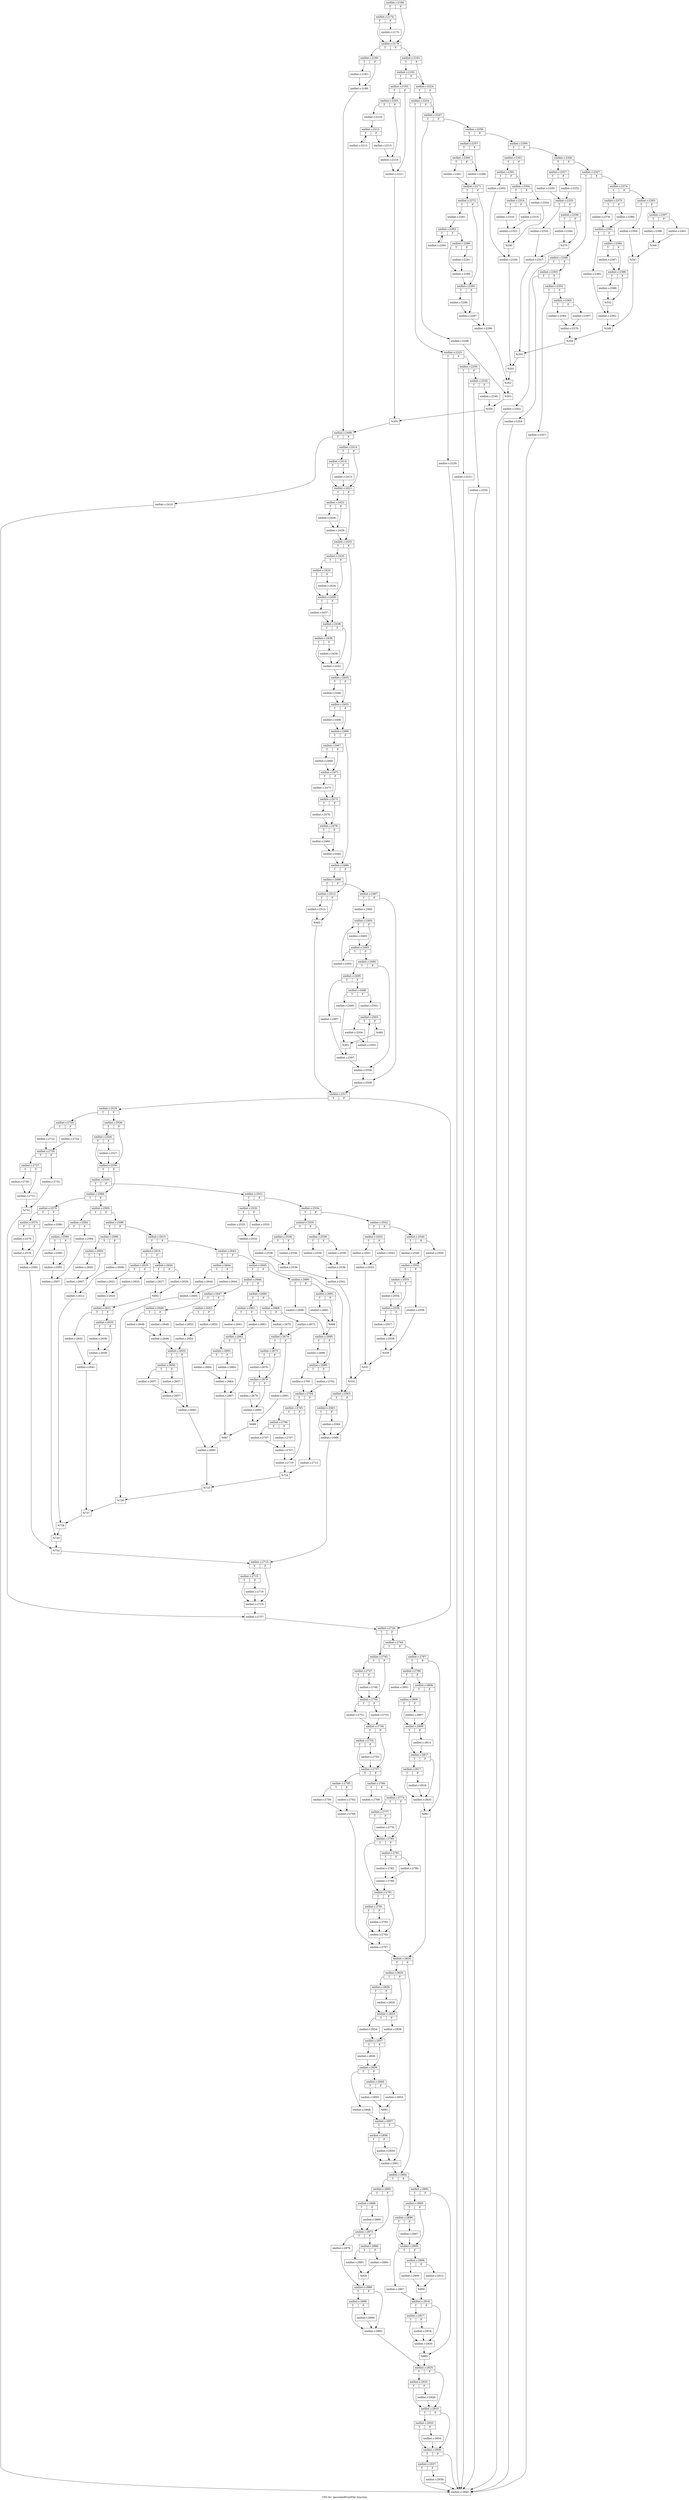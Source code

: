 digraph "CFG for 'parseAndPrintFile' function" {
	label="CFG for 'parseAndPrintFile' function";

	Node0x5073530 [shape=record,label="{xmllint.c:2168:|{<s0>T|<s1>F}}"];
	Node0x5073530:s0 -> Node0x5091bf0;
	Node0x5073530:s1 -> Node0x5091ba0;
	Node0x5091bf0 [shape=record,label="{xmllint.c:2174:|{<s0>T|<s1>F}}"];
	Node0x5091bf0:s0 -> Node0x5091ba0;
	Node0x5091bf0:s1 -> Node0x5091b50;
	Node0x5091b50 [shape=record,label="{xmllint.c:2175:}"];
	Node0x5091b50 -> Node0x5091ba0;
	Node0x5091ba0 [shape=record,label="{xmllint.c:2179:|{<s0>T|<s1>F}}"];
	Node0x5091ba0:s0 -> Node0x50921e0;
	Node0x5091ba0:s1 -> Node0x5092280;
	Node0x50921e0 [shape=record,label="{xmllint.c:2180:|{<s0>T|<s1>F}}"];
	Node0x50921e0:s0 -> Node0x50926b0;
	Node0x50921e0:s1 -> Node0x5092700;
	Node0x50926b0 [shape=record,label="{xmllint.c:2181:}"];
	Node0x50926b0 -> Node0x5092700;
	Node0x5092700 [shape=record,label="{xmllint.c:2188:}"];
	Node0x5092700 -> Node0x5092230;
	Node0x5092280 [shape=record,label="{xmllint.c:2192:|{<s0>T|<s1>F}}"];
	Node0x5092280:s0 -> Node0x5095880;
	Node0x5092280:s1 -> Node0x5093590;
	Node0x5095880 [shape=record,label="{xmllint.c:2192:|{<s0>T|<s1>F}}"];
	Node0x5095880:s0 -> Node0x5094200;
	Node0x5095880:s1 -> Node0x5093590;
	Node0x5094200 [shape=record,label="{xmllint.c:2193:|{<s0>T|<s1>F}}"];
	Node0x5094200:s0 -> Node0x5098840;
	Node0x5094200:s1 -> Node0x5098ce0;
	Node0x5098840 [shape=record,label="{xmllint.c:2203:|{<s0>T|<s1>F}}"];
	Node0x5098840:s0 -> Node0x5099bd0;
	Node0x5098840:s1 -> Node0x509a000;
	Node0x5099bd0 [shape=record,label="{xmllint.c:2210:}"];
	Node0x5099bd0 -> Node0x509a570;
	Node0x509a570 [shape=record,label="{xmllint.c:2212:|{<s0>T|<s1>F}}"];
	Node0x509a570:s0 -> Node0x509b320;
	Node0x509a570:s1 -> Node0x509af80;
	Node0x509b320 [shape=record,label="{xmllint.c:2213:}"];
	Node0x509b320 -> Node0x509a570;
	Node0x509af80 [shape=record,label="{xmllint.c:2215:}"];
	Node0x509af80 -> Node0x509a000;
	Node0x509a000 [shape=record,label="{xmllint.c:2219:}"];
	Node0x509a000 -> Node0x5098ce0;
	Node0x5098ce0 [shape=record,label="{xmllint.c:2221:}"];
	Node0x5098ce0 -> Node0x5093470;
	Node0x5093590 [shape=record,label="{xmllint.c:2224:|{<s0>T|<s1>F}}"];
	Node0x5093590:s0 -> Node0x509c8b0;
	Node0x5093590:s1 -> Node0x509c860;
	Node0x509c8b0 [shape=record,label="{xmllint.c:2224:|{<s0>T|<s1>F}}"];
	Node0x509c8b0:s0 -> Node0x509b800;
	Node0x509c8b0:s1 -> Node0x509c860;
	Node0x509b800 [shape=record,label="{xmllint.c:2225:|{<s0>T|<s1>F}}"];
	Node0x509b800:s0 -> Node0x509d3f0;
	Node0x509b800:s1 -> Node0x509d440;
	Node0x509d3f0 [shape=record,label="{xmllint.c:2229:}"];
	Node0x509d3f0 -> Node0x51165d0;
	Node0x509d440 [shape=record,label="{xmllint.c:2230:|{<s0>T|<s1>F}}"];
	Node0x509d440:s0 -> Node0x509d8e0;
	Node0x509d440:s1 -> Node0x509d930;
	Node0x509d8e0 [shape=record,label="{xmllint.c:2231:}"];
	Node0x509d8e0 -> Node0x51165d0;
	Node0x509d930 [shape=record,label="{xmllint.c:2232:|{<s0>T|<s1>F}}"];
	Node0x509d930:s0 -> Node0x509e3e0;
	Node0x509d930:s1 -> Node0x509e430;
	Node0x509e3e0 [shape=record,label="{xmllint.c:2234:}"];
	Node0x509e3e0 -> Node0x51165d0;
	Node0x509e430 [shape=record,label="{xmllint.c:2240:}"];
	Node0x509e430 -> Node0x509c3e0;
	Node0x509c860 [shape=record,label="{xmllint.c:2247:|{<s0>T|<s1>F}}"];
	Node0x509c860:s0 -> Node0x509f1b0;
	Node0x509c860:s1 -> Node0x509fb70;
	Node0x509f1b0 [shape=record,label="{xmllint.c:2248:}"];
	Node0x509f1b0 -> Node0x509f4e0;
	Node0x509fb70 [shape=record,label="{xmllint.c:2256:|{<s0>T|<s1>F}}"];
	Node0x509fb70:s0 -> Node0x50a0260;
	Node0x509fb70:s1 -> Node0x50a0480;
	Node0x50a0260 [shape=record,label="{xmllint.c:2257:|{<s0>T|<s1>F}}"];
	Node0x50a0260:s0 -> Node0x50a0ac0;
	Node0x50a0260:s1 -> Node0x50a0a70;
	Node0x50a0ac0 [shape=record,label="{xmllint.c:2260:|{<s0>T|<s1>F}}"];
	Node0x50a0ac0:s0 -> Node0x50a09d0;
	Node0x50a0ac0:s1 -> Node0x50a0a70;
	Node0x50a09d0 [shape=record,label="{xmllint.c:2261:}"];
	Node0x50a09d0 -> Node0x50a0a20;
	Node0x50a0a70 [shape=record,label="{xmllint.c:2268:}"];
	Node0x50a0a70 -> Node0x50a0a20;
	Node0x50a0a20 [shape=record,label="{xmllint.c:2271:|{<s0>T|<s1>F}}"];
	Node0x50a0a20:s0 -> Node0x50a18e0;
	Node0x50a0a20:s1 -> Node0x50a1930;
	Node0x50a18e0 [shape=record,label="{xmllint.c:2272:|{<s0>T|<s1>F}}"];
	Node0x50a18e0:s0 -> Node0x50a2f80;
	Node0x50a18e0:s1 -> Node0x50a2fd0;
	Node0x50a2f80 [shape=record,label="{xmllint.c:2281:}"];
	Node0x50a2f80 -> Node0x4eeb010;
	Node0x4eeb010 [shape=record,label="{xmllint.c:2283:|{<s0>T|<s1>F}}"];
	Node0x4eeb010:s0 -> Node0x4eebcc0;
	Node0x4eeb010:s1 -> Node0x4eeb340;
	Node0x4eebcc0 [shape=record,label="{xmllint.c:2284:}"];
	Node0x4eebcc0 -> Node0x4eeb010;
	Node0x4eeb340 [shape=record,label="{xmllint.c:2286:|{<s0>T|<s1>F}}"];
	Node0x4eeb340:s0 -> Node0x4eec270;
	Node0x4eeb340:s1 -> Node0x4eec190;
	Node0x4eec190 [shape=record,label="{xmllint.c:2291:}"];
	Node0x4eec190 -> Node0x4eec270;
	Node0x4eec270 [shape=record,label="{xmllint.c:2294:}"];
	Node0x4eec270 -> Node0x50a2fd0;
	Node0x50a2fd0 [shape=record,label="{xmllint.c:2295:|{<s0>T|<s1>F}}"];
	Node0x50a2fd0:s0 -> Node0x50a7380;
	Node0x50a2fd0:s1 -> Node0x50a73d0;
	Node0x50a7380 [shape=record,label="{xmllint.c:2296:}"];
	Node0x50a7380 -> Node0x50a73d0;
	Node0x50a73d0 [shape=record,label="{xmllint.c:2297:}"];
	Node0x50a73d0 -> Node0x50a1930;
	Node0x50a1930 [shape=record,label="{xmllint.c:2298:}"];
	Node0x50a1930 -> Node0x50a04d0;
	Node0x50a0480 [shape=record,label="{xmllint.c:2300:|{<s0>T|<s1>F}}"];
	Node0x50a0480:s0 -> Node0x50a7a70;
	Node0x50a0480:s1 -> Node0x50a7b10;
	Node0x50a7a70 [shape=record,label="{xmllint.c:2301:|{<s0>T|<s1>F}}"];
	Node0x50a7a70:s0 -> Node0x50a7e80;
	Node0x50a7a70:s1 -> Node0x50a7e30;
	Node0x50a7e80 [shape=record,label="{xmllint.c:2301:|{<s0>T|<s1>F}}"];
	Node0x50a7e80:s0 -> Node0x50a7d90;
	Node0x50a7e80:s1 -> Node0x50a7e30;
	Node0x50a7d90 [shape=record,label="{xmllint.c:2302:}"];
	Node0x50a7d90 -> Node0x50a7de0;
	Node0x50a7e30 [shape=record,label="{xmllint.c:2304:|{<s0>T|<s1>F}}"];
	Node0x50a7e30:s0 -> Node0x50a8ef0;
	Node0x50a7e30:s1 -> Node0x50a9340;
	Node0x50a8ef0 [shape=record,label="{xmllint.c:2314:|{<s0>T|<s1>F}}"];
	Node0x50a8ef0:s0 -> Node0x50a96c0;
	Node0x50a8ef0:s1 -> Node0x50a9760;
	Node0x50a96c0 [shape=record,label="{xmllint.c:2316:}"];
	Node0x50a96c0 -> Node0x50a9710;
	Node0x50a9760 [shape=record,label="{xmllint.c:2319:}"];
	Node0x50a9760 -> Node0x50a9710;
	Node0x50a9710 [shape=record,label="{xmllint.c:2323:}"];
	Node0x50a9710 -> Node0x50a92f0;
	Node0x50a9340 [shape=record,label="{xmllint.c:2324:}"];
	Node0x50a9340 -> Node0x50a92f0;
	Node0x50a92f0 [shape=record,label="{%240}"];
	Node0x50a92f0 -> Node0x50a7de0;
	Node0x50a7de0 [shape=record,label="{xmllint.c:2326:}"];
	Node0x50a7de0 -> Node0x50a7ac0;
	Node0x50a7b10 [shape=record,label="{xmllint.c:2326:|{<s0>T|<s1>F}}"];
	Node0x50a7b10:s0 -> Node0x50aa1d0;
	Node0x50a7b10:s1 -> Node0x50ab1b0;
	Node0x50aa1d0 [shape=record,label="{xmllint.c:2327:|{<s0>T|<s1>F}}"];
	Node0x50aa1d0:s0 -> Node0x50ab690;
	Node0x50aa1d0:s1 -> Node0x50ab730;
	Node0x50ab690 [shape=record,label="{xmllint.c:2330:}"];
	Node0x50ab690 -> Node0x50ab6e0;
	Node0x50ab730 [shape=record,label="{xmllint.c:2332:}"];
	Node0x50ab730 -> Node0x50ab6e0;
	Node0x50ab6e0 [shape=record,label="{xmllint.c:2333:|{<s0>T|<s1>F}}"];
	Node0x50ab6e0:s0 -> Node0x50abdc0;
	Node0x50ab6e0:s1 -> Node0x50abe60;
	Node0x50abdc0 [shape=record,label="{xmllint.c:2334:}"];
	Node0x50abdc0 -> Node0x50abe10;
	Node0x50abe60 [shape=record,label="{xmllint.c:2336:|{<s0>T|<s1>F}}"];
	Node0x50abe60:s0 -> Node0x4e2c800;
	Node0x50abe60:s1 -> Node0x4e220e0;
	Node0x4e2c800 [shape=record,label="{xmllint.c:2344:}"];
	Node0x4e2c800 -> Node0x4e220e0;
	Node0x4e220e0 [shape=record,label="{%270}"];
	Node0x4e220e0 -> Node0x50abe10;
	Node0x50abe10 [shape=record,label="{xmllint.c:2347:}"];
	Node0x50abe10 -> Node0x50aaaf0;
	Node0x50ab1b0 [shape=record,label="{xmllint.c:2347:|{<s0>T|<s1>F}}"];
	Node0x50ab1b0:s0 -> Node0x50ae1b0;
	Node0x50ab1b0:s1 -> Node0x50ae250;
	Node0x50ae1b0 [shape=record,label="{xmllint.c:2348:|{<s0>T|<s1>F}}"];
	Node0x50ae1b0:s0 -> Node0x50aecd0;
	Node0x50ae1b0:s1 -> Node0x50aed20;
	Node0x50aecd0 [shape=record,label="{xmllint.c:2352:}"];
	Node0x50aecd0 -> Node0x51165d0;
	Node0x50aed20 [shape=record,label="{xmllint.c:2353:|{<s0>T|<s1>F}}"];
	Node0x50aed20:s0 -> Node0x50af1c0;
	Node0x50aed20:s1 -> Node0x50af210;
	Node0x50af1c0 [shape=record,label="{xmllint.c:2354:}"];
	Node0x50af1c0 -> Node0x51165d0;
	Node0x50af210 [shape=record,label="{xmllint.c:2355:|{<s0>T|<s1>F}}"];
	Node0x50af210:s0 -> Node0x50afcc0;
	Node0x50af210:s1 -> Node0x50afd10;
	Node0x50afcc0 [shape=record,label="{xmllint.c:2357:}"];
	Node0x50afcc0 -> Node0x51165d0;
	Node0x50afd10 [shape=record,label="{xmllint.c:2363:|{<s0>T|<s1>F}}"];
	Node0x50afd10:s0 -> Node0x50b05e0;
	Node0x50afd10:s1 -> Node0x50b0680;
	Node0x50b05e0 [shape=record,label="{xmllint.c:2364:}"];
	Node0x50b05e0 -> Node0x50b0630;
	Node0x50b0680 [shape=record,label="{xmllint.c:2367:}"];
	Node0x50b0680 -> Node0x50b0630;
	Node0x50b0630 [shape=record,label="{xmllint.c:2370:}"];
	Node0x50b0630 -> Node0x50ae200;
	Node0x50ae250 [shape=record,label="{xmllint.c:2374:|{<s0>T|<s1>F}}"];
	Node0x50ae250:s0 -> Node0x50b0e10;
	Node0x50ae250:s1 -> Node0x50b20b0;
	Node0x50b0e10 [shape=record,label="{xmllint.c:2375:|{<s0>T|<s1>F}}"];
	Node0x50b0e10:s0 -> Node0x50b2640;
	Node0x50b0e10:s1 -> Node0x50b26e0;
	Node0x50b2640 [shape=record,label="{xmllint.c:2378:}"];
	Node0x50b2640 -> Node0x50b2690;
	Node0x50b26e0 [shape=record,label="{xmllint.c:2380:}"];
	Node0x50b26e0 -> Node0x50b2690;
	Node0x50b2690 [shape=record,label="{xmllint.c:2381:|{<s0>T|<s1>F}}"];
	Node0x50b2690:s0 -> Node0x50b2d70;
	Node0x50b2690:s1 -> Node0x50b2e10;
	Node0x50b2d70 [shape=record,label="{xmllint.c:2382:}"];
	Node0x50b2d70 -> Node0x50b2dc0;
	Node0x50b2e10 [shape=record,label="{xmllint.c:2384:|{<s0>T|<s1>F}}"];
	Node0x50b2e10:s0 -> Node0x50b3720;
	Node0x50b2e10:s1 -> Node0x50b3770;
	Node0x50b3720 [shape=record,label="{xmllint.c:2387:}"];
	Node0x50b3720 -> Node0x50b3770;
	Node0x50b3770 [shape=record,label="{xmllint.c:2388:|{<s0>T|<s1>F}}"];
	Node0x50b3770:s0 -> Node0x50b3cf0;
	Node0x50b3770:s1 -> Node0x50b3d40;
	Node0x50b3cf0 [shape=record,label="{xmllint.c:2389:}"];
	Node0x50b3cf0 -> Node0x50b3d40;
	Node0x50b3d40 [shape=record,label="{%332}"];
	Node0x50b3d40 -> Node0x50b2dc0;
	Node0x50b2dc0 [shape=record,label="{xmllint.c:2392:}"];
	Node0x50b2dc0 -> Node0x50b2060;
	Node0x50b20b0 [shape=record,label="{xmllint.c:2393:|{<s0>T|<s1>F}}"];
	Node0x50b20b0:s0 -> Node0x50b43b0;
	Node0x50b20b0:s1 -> Node0x50b4450;
	Node0x50b43b0 [shape=record,label="{xmllint.c:2394:}"];
	Node0x50b43b0 -> Node0x50b4400;
	Node0x50b4450 [shape=record,label="{xmllint.c:2397:|{<s0>T|<s1>F}}"];
	Node0x50b4450:s0 -> Node0x50b4b50;
	Node0x50b4450:s1 -> Node0x50b4bf0;
	Node0x50b4b50 [shape=record,label="{xmllint.c:2398:}"];
	Node0x50b4b50 -> Node0x50b4ba0;
	Node0x50b4bf0 [shape=record,label="{xmllint.c:2401:}"];
	Node0x50b4bf0 -> Node0x50b4ba0;
	Node0x50b4ba0 [shape=record,label="{%346}"];
	Node0x50b4ba0 -> Node0x50b4400;
	Node0x50b4400 [shape=record,label="{%347}"];
	Node0x50b4400 -> Node0x50b2060;
	Node0x50b2060 [shape=record,label="{%348}"];
	Node0x50b2060 -> Node0x50ae200;
	Node0x50ae200 [shape=record,label="{%349}"];
	Node0x50ae200 -> Node0x50aaaf0;
	Node0x50aaaf0 [shape=record,label="{%350}"];
	Node0x50aaaf0 -> Node0x50a7ac0;
	Node0x50a7ac0 [shape=record,label="{%351}"];
	Node0x50a7ac0 -> Node0x50a04d0;
	Node0x50a04d0 [shape=record,label="{%352}"];
	Node0x50a04d0 -> Node0x509f4e0;
	Node0x509f4e0 [shape=record,label="{%353}"];
	Node0x509f4e0 -> Node0x509c3e0;
	Node0x509c3e0 [shape=record,label="{%354}"];
	Node0x509c3e0 -> Node0x5093470;
	Node0x5093470 [shape=record,label="{%355}"];
	Node0x5093470 -> Node0x5092230;
	Node0x5092230 [shape=record,label="{xmllint.c:2409:|{<s0>T|<s1>F}}"];
	Node0x5092230:s0 -> Node0x50b53c0;
	Node0x5092230:s1 -> Node0x50b5f60;
	Node0x50b53c0 [shape=record,label="{xmllint.c:2410:}"];
	Node0x50b53c0 -> Node0x51165d0;
	Node0x50b5f60 [shape=record,label="{xmllint.c:2414:|{<s0>T|<s1>F}}"];
	Node0x50b5f60:s0 -> Node0x50b6550;
	Node0x50b5f60:s1 -> Node0x50b6500;
	Node0x50b6550 [shape=record,label="{xmllint.c:2414:|{<s0>T|<s1>F}}"];
	Node0x50b6550:s0 -> Node0x50b6500;
	Node0x50b6550:s1 -> Node0x50b64b0;
	Node0x50b64b0 [shape=record,label="{xmllint.c:2415:}"];
	Node0x50b64b0 -> Node0x50b6500;
	Node0x50b6500 [shape=record,label="{xmllint.c:2421:|{<s0>T|<s1>F}}"];
	Node0x50b6500:s0 -> Node0x50b6be0;
	Node0x50b6500:s1 -> Node0x50b6c30;
	Node0x50b6be0 [shape=record,label="{xmllint.c:2422:|{<s0>T|<s1>F}}"];
	Node0x50b6be0:s0 -> Node0x50b76d0;
	Node0x50b6be0:s1 -> Node0x50b7a60;
	Node0x50b76d0 [shape=record,label="{xmllint.c:2426:}"];
	Node0x50b76d0 -> Node0x50b7a60;
	Node0x50b7a60 [shape=record,label="{xmllint.c:2429:}"];
	Node0x50b7a60 -> Node0x50b6c30;
	Node0x50b6c30 [shape=record,label="{xmllint.c:2432:|{<s0>T|<s1>F}}"];
	Node0x50b6c30:s0 -> Node0x50b7ea0;
	Node0x50b6c30:s1 -> Node0x50b8430;
	Node0x50b7ea0 [shape=record,label="{xmllint.c:2433:|{<s0>T|<s1>F}}"];
	Node0x50b7ea0:s0 -> Node0x50b8690;
	Node0x50b7ea0:s1 -> Node0x50b8640;
	Node0x50b8690 [shape=record,label="{xmllint.c:2433:|{<s0>T|<s1>F}}"];
	Node0x50b8690:s0 -> Node0x50b8640;
	Node0x50b8690:s1 -> Node0x50b85f0;
	Node0x50b85f0 [shape=record,label="{xmllint.c:2434:}"];
	Node0x50b85f0 -> Node0x50b8640;
	Node0x50b8640 [shape=record,label="{xmllint.c:2436:|{<s0>T|<s1>F}}"];
	Node0x50b8640:s0 -> Node0x50b77c0;
	Node0x50b8640:s1 -> Node0x50b7810;
	Node0x50b77c0 [shape=record,label="{xmllint.c:2437:}"];
	Node0x50b77c0 -> Node0x50b7810;
	Node0x50b7810 [shape=record,label="{xmllint.c:2438:|{<s0>T|<s1>F}}"];
	Node0x50b7810:s0 -> Node0x4ff0400;
	Node0x50b7810:s1 -> Node0x4ff0450;
	Node0x4ff0400 [shape=record,label="{xmllint.c:2438:|{<s0>T|<s1>F}}"];
	Node0x4ff0400:s0 -> Node0x4ff0450;
	Node0x4ff0400:s1 -> Node0x4ff0120;
	Node0x4ff0120 [shape=record,label="{xmllint.c:2439:}"];
	Node0x4ff0120 -> Node0x4ff0450;
	Node0x4ff0450 [shape=record,label="{xmllint.c:2441:}"];
	Node0x4ff0450 -> Node0x50b8430;
	Node0x50b8430 [shape=record,label="{xmllint.c:2445:|{<s0>T|<s1>F}}"];
	Node0x50b8430:s0 -> Node0x4ff0de0;
	Node0x50b8430:s1 -> Node0x4ff0e30;
	Node0x4ff0de0 [shape=record,label="{xmllint.c:2446:}"];
	Node0x4ff0de0 -> Node0x4ff0e30;
	Node0x4ff0e30 [shape=record,label="{xmllint.c:2455:|{<s0>T|<s1>F}}"];
	Node0x4ff0e30:s0 -> Node0x4c18600;
	Node0x4ff0e30:s1 -> Node0x4ff15d0;
	Node0x4c18600 [shape=record,label="{xmllint.c:2456:}"];
	Node0x4c18600 -> Node0x4ff15d0;
	Node0x4ff15d0 [shape=record,label="{xmllint.c:2466:|{<s0>T|<s1>F}}"];
	Node0x4ff15d0:s0 -> Node0x4ff1900;
	Node0x4ff15d0:s1 -> Node0x4ff1f50;
	Node0x4ff1900 [shape=record,label="{xmllint.c:2467:|{<s0>T|<s1>F}}"];
	Node0x4ff1900:s0 -> Node0x4ff27f0;
	Node0x4ff1900:s1 -> Node0x4ff2840;
	Node0x4ff27f0 [shape=record,label="{xmllint.c:2469:}"];
	Node0x4ff27f0 -> Node0x4ff2840;
	Node0x4ff2840 [shape=record,label="{xmllint.c:2471:|{<s0>T|<s1>F}}"];
	Node0x4ff2840:s0 -> Node0x4ff2f50;
	Node0x4ff2840:s1 -> Node0x4ff3200;
	Node0x4ff2f50 [shape=record,label="{xmllint.c:2473:}"];
	Node0x4ff2f50 -> Node0x4ff3200;
	Node0x4ff3200 [shape=record,label="{xmllint.c:2475:|{<s0>T|<s1>F}}"];
	Node0x4ff3200:s0 -> Node0x4ff3630;
	Node0x4ff3200:s1 -> Node0x4ff3680;
	Node0x4ff3630 [shape=record,label="{xmllint.c:2476:}"];
	Node0x4ff3630 -> Node0x4ff3680;
	Node0x4ff3680 [shape=record,label="{xmllint.c:2478:|{<s0>T|<s1>F}}"];
	Node0x4ff3680:s0 -> Node0x4ff3af0;
	Node0x4ff3680:s1 -> Node0x4ff3b40;
	Node0x4ff3af0 [shape=record,label="{xmllint.c:2480:}"];
	Node0x4ff3af0 -> Node0x4ff3b40;
	Node0x4ff3b40 [shape=record,label="{xmllint.c:2482:}"];
	Node0x4ff3b40 -> Node0x4ff1f50;
	Node0x4ff1f50 [shape=record,label="{xmllint.c:2486:|{<s0>T|<s1>F}}"];
	Node0x4ff1f50:s0 -> Node0x4ff4280;
	Node0x4ff1f50:s1 -> Node0x4ff4230;
	Node0x4ff4280 [shape=record,label="{xmllint.c:2486:|{<s0>T|<s1>F}}"];
	Node0x4ff4280:s0 -> Node0x4ff4230;
	Node0x4ff4280:s1 -> Node0x4ff4190;
	Node0x4ff4190 [shape=record,label="{xmllint.c:2487:|{<s0>T|<s1>F}}"];
	Node0x4ff4190:s0 -> Node0x4ff52f0;
	Node0x4ff4190:s1 -> Node0x4ff5340;
	Node0x4ff52f0 [shape=record,label="{xmllint.c:2492:}"];
	Node0x4ff52f0 -> Node0x4ff5a60;
	Node0x4ff5a60 [shape=record,label="{xmllint.c:2493:|{<s0>T|<s1>F}}"];
	Node0x4ff5a60:s0 -> Node0x4ff5d10;
	Node0x4ff5a60:s1 -> Node0x4ff5cc0;
	Node0x4ff5d10 [shape=record,label="{xmllint.c:2493:}"];
	Node0x4ff5d10 -> Node0x4ff5cc0;
	Node0x4ff5cc0 [shape=record,label="{xmllint.c:2493:|{<s0>T|<s1>F}}"];
	Node0x4ff5cc0:s0 -> Node0x4ff62d0;
	Node0x4ff5cc0:s1 -> Node0x4ff5c40;
	Node0x4ff62d0 [shape=record,label="{xmllint.c:2493:}"];
	Node0x4ff62d0 -> Node0x4ff5a60;
	Node0x4ff5c40 [shape=record,label="{xmllint.c:2494:|{<s0>T|<s1>F}}"];
	Node0x4ff5c40:s0 -> Node0x4ff6650;
	Node0x4ff5c40:s1 -> Node0x4ff66a0;
	Node0x4ff6650 [shape=record,label="{xmllint.c:2495:|{<s0>T|<s1>F}}"];
	Node0x4ff6650:s0 -> Node0x4ff7100;
	Node0x4ff6650:s1 -> Node0x4ff7670;
	Node0x4ff7100 [shape=record,label="{xmllint.c:2497:}"];
	Node0x4ff7100 -> Node0x4ff7430;
	Node0x4ff7670 [shape=record,label="{xmllint.c:2498:|{<s0>T|<s1>F}}"];
	Node0x4ff7670:s0 -> Node0x4ff7ac0;
	Node0x4ff7670:s1 -> Node0x4ff7b60;
	Node0x4ff7ac0 [shape=record,label="{xmllint.c:2499:}"];
	Node0x4ff7ac0 -> Node0x4ff7b10;
	Node0x4ff7b60 [shape=record,label="{xmllint.c:2501:}"];
	Node0x4ff7b60 -> Node0x4ff86e0;
	Node0x4ff86e0 [shape=record,label="{xmllint.c:2503:|{<s0>T|<s1>F}}"];
	Node0x4ff86e0:s0 -> Node0x4ff8940;
	Node0x4ff86e0:s1 -> Node0x4ff8580;
	Node0x4ff8940 [shape=record,label="{xmllint.c:2504:}"];
	Node0x4ff8940 -> Node0x4ff88f0;
	Node0x4ff88f0 [shape=record,label="{xmllint.c:2503:}"];
	Node0x4ff88f0 -> Node0x4ff86e0;
	Node0x4ff8580 [shape=record,label="{%460}"];
	Node0x4ff8580 -> Node0x4ff7b10;
	Node0x4ff7b10 [shape=record,label="{%461}"];
	Node0x4ff7b10 -> Node0x4ff7430;
	Node0x4ff7430 [shape=record,label="{xmllint.c:2507:}"];
	Node0x4ff7430 -> Node0x4ff66a0;
	Node0x4ff66a0 [shape=record,label="{xmllint.c:2508:}"];
	Node0x4ff66a0 -> Node0x4ff5340;
	Node0x4ff5340 [shape=record,label="{xmllint.c:2509:}"];
	Node0x4ff5340 -> Node0x4ff41e0;
	Node0x4ff4230 [shape=record,label="{xmllint.c:2512:|{<s0>T|<s1>F}}"];
	Node0x4ff4230:s0 -> Node0x4ff97e0;
	Node0x4ff4230:s1 -> Node0x4ff9830;
	Node0x4ff97e0 [shape=record,label="{xmllint.c:2513:}"];
	Node0x4ff97e0 -> Node0x4ff9830;
	Node0x4ff9830 [shape=record,label="{%465}"];
	Node0x4ff9830 -> Node0x4ff41e0;
	Node0x4ff41e0 [shape=record,label="{xmllint.c:2517:|{<s0>T|<s1>F}}"];
	Node0x4ff41e0:s0 -> Node0x4ffa0e0;
	Node0x4ff41e0:s1 -> Node0x4ffa410;
	Node0x4ffa0e0 [shape=record,label="{xmllint.c:2518:|{<s0>T|<s1>F}}"];
	Node0x4ffa0e0:s0 -> Node0x4ff9c50;
	Node0x4ffa0e0:s1 -> Node0x4ffa750;
	Node0x4ffa750 [shape=record,label="{xmllint.c:2526:|{<s0>T|<s1>F}}"];
	Node0x4ffa750:s0 -> Node0x4ffd860;
	Node0x4ffa750:s1 -> Node0x4ff9f00;
	Node0x4ffd860 [shape=record,label="{xmllint.c:2526:|{<s0>T|<s1>F}}"];
	Node0x4ffd860:s0 -> Node0x4ff9f00;
	Node0x4ffd860:s1 -> Node0x4ffa2b0;
	Node0x4ffa2b0 [shape=record,label="{xmllint.c:2527:}"];
	Node0x4ffa2b0 -> Node0x4ff9f00;
	Node0x4ff9f00 [shape=record,label="{xmllint.c:2530:|{<s0>T|<s1>F}}"];
	Node0x4ff9f00:s0 -> Node0x4ffe010;
	Node0x4ff9f00:s1 -> Node0x4ffdfc0;
	Node0x4ffe010 [shape=record,label="{xmllint.c:2530:|{<s0>T|<s1>F}}"];
	Node0x4ffe010:s0 -> Node0x4ffdfc0;
	Node0x4ffe010:s1 -> Node0x4ffdf20;
	Node0x4ffdf20 [shape=record,label="{xmllint.c:2531:|{<s0>T|<s1>F}}"];
	Node0x4ffdf20:s0 -> Node0x4ffe510;
	Node0x4ffdf20:s1 -> Node0x4ffe5b0;
	Node0x4ffe510 [shape=record,label="{xmllint.c:2532:|{<s0>T|<s1>F}}"];
	Node0x4ffe510:s0 -> Node0x4fff0e0;
	Node0x4ffe510:s1 -> Node0x4fff410;
	Node0x4fff0e0 [shape=record,label="{xmllint.c:2532:}"];
	Node0x4fff0e0 -> Node0x4fff300;
	Node0x4fff410 [shape=record,label="{xmllint.c:2532:}"];
	Node0x4fff410 -> Node0x4fff300;
	Node0x4fff300 [shape=record,label="{xmllint.c:2532:}"];
	Node0x4fff300 -> Node0x4ffe560;
	Node0x4ffe5b0 [shape=record,label="{xmllint.c:2534:|{<s0>T|<s1>F}}"];
	Node0x4ffe5b0:s0 -> Node0x4fff840;
	Node0x4ffe5b0:s1 -> Node0x4fff8e0;
	Node0x4fff840 [shape=record,label="{xmllint.c:2535:|{<s0>T|<s1>F}}"];
	Node0x4fff840:s0 -> Node0x4fea350;
	Node0x4fff840:s1 -> Node0x4fea3f0;
	Node0x4fea350 [shape=record,label="{xmllint.c:2536:|{<s0>T|<s1>F}}"];
	Node0x4fea350:s0 -> Node0x4feaa10;
	Node0x4fea350:s1 -> Node0x4fead00;
	Node0x4feaa10 [shape=record,label="{xmllint.c:2536:}"];
	Node0x4feaa10 -> Node0x4feabf0;
	Node0x4fead00 [shape=record,label="{xmllint.c:2536:}"];
	Node0x4fead00 -> Node0x4feabf0;
	Node0x4feabf0 [shape=record,label="{xmllint.c:2536:}"];
	Node0x4feabf0 -> Node0x4fea3a0;
	Node0x4fea3f0 [shape=record,label="{xmllint.c:2539:|{<s0>T|<s1>F}}"];
	Node0x4fea3f0:s0 -> Node0x4feb1a0;
	Node0x4fea3f0:s1 -> Node0x4feb1f0;
	Node0x4feb1a0 [shape=record,label="{xmllint.c:2539:}"];
	Node0x4feb1a0 -> Node0x4feb240;
	Node0x4feb1f0 [shape=record,label="{xmllint.c:2539:}"];
	Node0x4feb1f0 -> Node0x4feb240;
	Node0x4feb240 [shape=record,label="{xmllint.c:2539:}"];
	Node0x4feb240 -> Node0x4fea3a0;
	Node0x4fea3a0 [shape=record,label="{xmllint.c:2541:}"];
	Node0x4fea3a0 -> Node0x4fff890;
	Node0x4fff8e0 [shape=record,label="{xmllint.c:2542:|{<s0>T|<s1>F}}"];
	Node0x4fff8e0:s0 -> Node0x4feb910;
	Node0x4fff8e0:s1 -> Node0x4feb9b0;
	Node0x4feb910 [shape=record,label="{xmllint.c:2543:|{<s0>T|<s1>F}}"];
	Node0x4feb910:s0 -> Node0x4febcf0;
	Node0x4feb910:s1 -> Node0x4febd40;
	Node0x4febcf0 [shape=record,label="{xmllint.c:2543:}"];
	Node0x4febcf0 -> Node0x4febd90;
	Node0x4febd40 [shape=record,label="{xmllint.c:2543:}"];
	Node0x4febd40 -> Node0x4febd90;
	Node0x4febd90 [shape=record,label="{xmllint.c:2543:}"];
	Node0x4febd90 -> Node0x4feb960;
	Node0x4feb9b0 [shape=record,label="{xmllint.c:2546:|{<s0>T|<s1>F}}"];
	Node0x4feb9b0:s0 -> Node0x4fec690;
	Node0x4feb9b0:s1 -> Node0x4fec730;
	Node0x4fec690 [shape=record,label="{xmllint.c:2548:}"];
	Node0x4fec690 -> Node0x4fec6e0;
	Node0x4fec730 [shape=record,label="{xmllint.c:2550:}"];
	Node0x4fec730 -> Node0x4fec6e0;
	Node0x4fec6e0 [shape=record,label="{xmllint.c:2552:|{<s0>T|<s1>F}}"];
	Node0x4fec6e0:s0 -> Node0x4fed0e0;
	Node0x4fec6e0:s1 -> Node0x4fed180;
	Node0x4fed0e0 [shape=record,label="{xmllint.c:2553:|{<s0>T|<s1>F}}"];
	Node0x4fed0e0:s0 -> Node0x4fed4c0;
	Node0x4fed0e0:s1 -> Node0x4fed510;
	Node0x4fed4c0 [shape=record,label="{xmllint.c:2554:}"];
	Node0x4fed4c0 -> Node0x4fed510;
	Node0x4fed510 [shape=record,label="{xmllint.c:2556:|{<s0>T|<s1>F}}"];
	Node0x4fed510:s0 -> Node0x50dcbb0;
	Node0x4fed510:s1 -> Node0x50dd060;
	Node0x50dcbb0 [shape=record,label="{xmllint.c:2557:}"];
	Node0x50dcbb0 -> Node0x50dd060;
	Node0x50dd060 [shape=record,label="{xmllint.c:2558:}"];
	Node0x50dd060 -> Node0x4fed130;
	Node0x4fed180 [shape=record,label="{xmllint.c:2559:}"];
	Node0x4fed180 -> Node0x4fed130;
	Node0x4fed130 [shape=record,label="{%530}"];
	Node0x4fed130 -> Node0x4feb960;
	Node0x4feb960 [shape=record,label="{%531}"];
	Node0x4feb960 -> Node0x4fff890;
	Node0x4fff890 [shape=record,label="{%532}"];
	Node0x4fff890 -> Node0x4ffe560;
	Node0x4ffe560 [shape=record,label="{xmllint.c:2563:|{<s0>T|<s1>F}}"];
	Node0x4ffe560:s0 -> Node0x50ddcc0;
	Node0x4ffe560:s1 -> Node0x50ddc70;
	Node0x50ddcc0 [shape=record,label="{xmllint.c:2563:|{<s0>T|<s1>F}}"];
	Node0x50ddcc0:s0 -> Node0x50ddc70;
	Node0x50ddcc0:s1 -> Node0x50ddc20;
	Node0x50ddc20 [shape=record,label="{xmllint.c:2564:}"];
	Node0x50ddc20 -> Node0x50ddc70;
	Node0x50ddc70 [shape=record,label="{xmllint.c:2566:}"];
	Node0x50ddc70 -> Node0x4ffdf70;
	Node0x4ffdfc0 [shape=record,label="{xmllint.c:2569:|{<s0>T|<s1>F}}"];
	Node0x4ffdfc0:s0 -> Node0x50de540;
	Node0x4ffdfc0:s1 -> Node0x50de5e0;
	Node0x50de540 [shape=record,label="{xmllint.c:2570:|{<s0>T|<s1>F}}"];
	Node0x50de540:s0 -> Node0x50df8e0;
	Node0x50de540:s1 -> Node0x50dfe20;
	Node0x50df8e0 [shape=record,label="{xmllint.c:2575:|{<s0>T|<s1>F}}"];
	Node0x50df8e0:s0 -> Node0x50e00d0;
	Node0x50df8e0:s1 -> Node0x50e0120;
	Node0x50e00d0 [shape=record,label="{xmllint.c:2576:}"];
	Node0x50e00d0 -> Node0x50e0120;
	Node0x50e0120 [shape=record,label="{xmllint.c:2578:}"];
	Node0x50e0120 -> Node0x50dfdd0;
	Node0x50dfe20 [shape=record,label="{xmllint.c:2580:}"];
	Node0x50dfe20 -> Node0x50dfdd0;
	Node0x50dfdd0 [shape=record,label="{xmllint.c:2583:}"];
	Node0x50dfdd0 -> Node0x50de590;
	Node0x50de5e0 [shape=record,label="{xmllint.c:2583:|{<s0>T|<s1>F}}"];
	Node0x50de5e0:s0 -> Node0x50e05e0;
	Node0x50de5e0:s1 -> Node0x50e13f0;
	Node0x50e05e0 [shape=record,label="{xmllint.c:2584:|{<s0>T|<s1>F}}"];
	Node0x50e05e0:s0 -> Node0x50e2080;
	Node0x50e05e0:s1 -> Node0x50e2120;
	Node0x50e2080 [shape=record,label="{xmllint.c:2589:|{<s0>T|<s1>F}}"];
	Node0x50e2080:s0 -> Node0x50e2460;
	Node0x50e2080:s1 -> Node0x50e24b0;
	Node0x50e2460 [shape=record,label="{xmllint.c:2590:}"];
	Node0x50e2460 -> Node0x50e24b0;
	Node0x50e24b0 [shape=record,label="{xmllint.c:2592:}"];
	Node0x50e24b0 -> Node0x50e20d0;
	Node0x50e2120 [shape=record,label="{xmllint.c:2594:}"];
	Node0x50e2120 -> Node0x50e20d0;
	Node0x50e20d0 [shape=record,label="{xmllint.c:2597:}"];
	Node0x50e20d0 -> Node0x50e13a0;
	Node0x50e13f0 [shape=record,label="{xmllint.c:2598:|{<s0>T|<s1>F}}"];
	Node0x50e13f0:s0 -> Node0x50e32e0;
	Node0x50e13f0:s1 -> Node0x50e3380;
	Node0x50e32e0 [shape=record,label="{xmllint.c:2599:|{<s0>T|<s1>F}}"];
	Node0x50e32e0:s0 -> Node0x50e4010;
	Node0x50e32e0:s1 -> Node0x50e40b0;
	Node0x50e4010 [shape=record,label="{xmllint.c:2604:|{<s0>T|<s1>F}}"];
	Node0x50e4010:s0 -> Node0x50e43f0;
	Node0x50e4010:s1 -> Node0x50e4440;
	Node0x50e43f0 [shape=record,label="{xmllint.c:2605:}"];
	Node0x50e43f0 -> Node0x50e4440;
	Node0x50e4440 [shape=record,label="{xmllint.c:2607:}"];
	Node0x50e4440 -> Node0x50e4060;
	Node0x50e40b0 [shape=record,label="{xmllint.c:2609:}"];
	Node0x50e40b0 -> Node0x50e4060;
	Node0x50e4060 [shape=record,label="{xmllint.c:2612:}"];
	Node0x50e4060 -> Node0x50e3330;
	Node0x50e3380 [shape=record,label="{xmllint.c:2615:|{<s0>T|<s1>F}}"];
	Node0x50e3380:s0 -> Node0x50e5270;
	Node0x50e3380:s1 -> Node0x50e5310;
	Node0x50e5270 [shape=record,label="{xmllint.c:2616:|{<s0>T|<s1>F}}"];
	Node0x50e5270:s0 -> Node0x50e5b30;
	Node0x50e5270:s1 -> Node0x50e5bd0;
	Node0x50e5b30 [shape=record,label="{xmllint.c:2620:|{<s0>T|<s1>F}}"];
	Node0x50e5b30:s0 -> Node0x50e6000;
	Node0x50e5b30:s1 -> Node0x50e60a0;
	Node0x50e6000 [shape=record,label="{xmllint.c:2621:}"];
	Node0x50e6000 -> Node0x50e6050;
	Node0x50e60a0 [shape=record,label="{xmllint.c:2623:}"];
	Node0x50e60a0 -> Node0x50e6050;
	Node0x50e6050 [shape=record,label="{xmllint.c:2625:}"];
	Node0x50e6050 -> Node0x50e5b80;
	Node0x50e5bd0 [shape=record,label="{xmllint.c:2626:|{<s0>T|<s1>F}}"];
	Node0x50e5bd0:s0 -> Node0x50e6ca0;
	Node0x50e5bd0:s1 -> Node0x50e76a0;
	Node0x50e6ca0 [shape=record,label="{xmllint.c:2627:}"];
	Node0x50e6ca0 -> Node0x50e7650;
	Node0x50e76a0 [shape=record,label="{xmllint.c:2629:}"];
	Node0x50e76a0 -> Node0x50e7650;
	Node0x50e7650 [shape=record,label="{%602}"];
	Node0x50e7650 -> Node0x50e5b80;
	Node0x50e5b80 [shape=record,label="{xmllint.c:2631:|{<s0>T|<s1>F}}"];
	Node0x50e5b80:s0 -> Node0x50e7d20;
	Node0x50e5b80:s1 -> Node0x50e84b0;
	Node0x50e7d20 [shape=record,label="{xmllint.c:2632:}"];
	Node0x50e7d20 -> Node0x50e8460;
	Node0x50e84b0 [shape=record,label="{xmllint.c:2635:|{<s0>T|<s1>F}}"];
	Node0x50e84b0:s0 -> Node0x50e8ba0;
	Node0x50e84b0:s1 -> Node0x50e8bf0;
	Node0x50e8ba0 [shape=record,label="{xmllint.c:2636:}"];
	Node0x50e8ba0 -> Node0x50e8bf0;
	Node0x50e8bf0 [shape=record,label="{xmllint.c:2638:}"];
	Node0x50e8bf0 -> Node0x50e8460;
	Node0x50e8460 [shape=record,label="{xmllint.c:2641:}"];
	Node0x50e8460 -> Node0x50e52c0;
	Node0x50e5310 [shape=record,label="{xmllint.c:2643:|{<s0>T|<s1>F}}"];
	Node0x50e5310:s0 -> Node0x50e96f0;
	Node0x50e5310:s1 -> Node0x50e9790;
	Node0x50e96f0 [shape=record,label="{xmllint.c:2644:|{<s0>T|<s1>F}}"];
	Node0x50e96f0:s0 -> Node0x50e9e30;
	Node0x50e96f0:s1 -> Node0x50ea160;
	Node0x50e9e30 [shape=record,label="{xmllint.c:2644:}"];
	Node0x50e9e30 -> Node0x50ea050;
	Node0x50ea160 [shape=record,label="{xmllint.c:2644:}"];
	Node0x50ea160 -> Node0x50ea050;
	Node0x50ea050 [shape=record,label="{xmllint.c:2644:}"];
	Node0x50ea050 -> Node0x50e9740;
	Node0x50e9790 [shape=record,label="{xmllint.c:2645:|{<s0>T|<s1>F}}"];
	Node0x50e9790:s0 -> Node0x50ea590;
	Node0x50e9790:s1 -> Node0x50ea630;
	Node0x50ea590 [shape=record,label="{xmllint.c:2646:|{<s0>T|<s1>F}}"];
	Node0x50ea590:s0 -> Node0x50ea870;
	Node0x50ea590:s1 -> Node0x50ea910;
	Node0x50ea870 [shape=record,label="{xmllint.c:2647:|{<s0>T|<s1>F}}"];
	Node0x50ea870:s0 -> Node0x50eab30;
	Node0x50ea870:s1 -> Node0x50eabd0;
	Node0x50eab30 [shape=record,label="{xmllint.c:2648:|{<s0>T|<s1>F}}"];
	Node0x50eab30:s0 -> Node0x50eb270;
	Node0x50eab30:s1 -> Node0x50eb5a0;
	Node0x50eb270 [shape=record,label="{xmllint.c:2648:}"];
	Node0x50eb270 -> Node0x50eb490;
	Node0x50eb5a0 [shape=record,label="{xmllint.c:2648:}"];
	Node0x50eb5a0 -> Node0x50eb490;
	Node0x50eb490 [shape=record,label="{xmllint.c:2648:}"];
	Node0x50eb490 -> Node0x50eab80;
	Node0x50eabd0 [shape=record,label="{xmllint.c:2652:|{<s0>T|<s1>F}}"];
	Node0x50eabd0:s0 -> Node0x50ebdb0;
	Node0x50eabd0:s1 -> Node0x50ebfe0;
	Node0x50ebdb0 [shape=record,label="{xmllint.c:2652:}"];
	Node0x50ebdb0 -> Node0x50ebed0;
	Node0x50ebfe0 [shape=record,label="{xmllint.c:2652:}"];
	Node0x50ebfe0 -> Node0x50ebed0;
	Node0x50ebed0 [shape=record,label="{xmllint.c:2652:}"];
	Node0x50ebed0 -> Node0x50eab80;
	Node0x50eab80 [shape=record,label="{xmllint.c:2655:|{<s0>T|<s1>F}}"];
	Node0x50eab80:s0 -> Node0x50ec510;
	Node0x50eab80:s1 -> Node0x50ec560;
	Node0x50ec510 [shape=record,label="{xmllint.c:2656:|{<s0>T|<s1>F}}"];
	Node0x50ec510:s0 -> Node0x50ec910;
	Node0x50ec510:s1 -> Node0x50ec960;
	Node0x50ec910 [shape=record,label="{xmllint.c:2657:}"];
	Node0x50ec910 -> Node0x50ec9b0;
	Node0x50ec960 [shape=record,label="{xmllint.c:2657:}"];
	Node0x50ec960 -> Node0x50ec9b0;
	Node0x50ec9b0 [shape=record,label="{xmllint.c:2657:}"];
	Node0x50ec9b0 -> Node0x50ec560;
	Node0x50ec560 [shape=record,label="{xmllint.c:2660:}"];
	Node0x50ec560 -> Node0x50ea8c0;
	Node0x50ea910 [shape=record,label="{xmllint.c:2660:|{<s0>T|<s1>F}}"];
	Node0x50ea910:s0 -> Node0x50ed180;
	Node0x50ea910:s1 -> Node0x50ed220;
	Node0x50ed180 [shape=record,label="{xmllint.c:2661:|{<s0>T|<s1>F}}"];
	Node0x50ed180:s0 -> Node0x50ed9d0;
	Node0x50ed180:s1 -> Node0x50edcc0;
	Node0x50ed9d0 [shape=record,label="{xmllint.c:2661:}"];
	Node0x50ed9d0 -> Node0x50edbb0;
	Node0x50edcc0 [shape=record,label="{xmllint.c:2661:}"];
	Node0x50edcc0 -> Node0x50edbb0;
	Node0x50edbb0 [shape=record,label="{xmllint.c:2661:|{<s0>T|<s1>F}}"];
	Node0x50edbb0:s0 -> Node0x50ee110;
	Node0x50edbb0:s1 -> Node0x50ee160;
	Node0x50ee110 [shape=record,label="{xmllint.c:2663:|{<s0>T|<s1>F}}"];
	Node0x50ee110:s0 -> Node0x50ee380;
	Node0x50ee110:s1 -> Node0x50ee3d0;
	Node0x50ee380 [shape=record,label="{xmllint.c:2664:}"];
	Node0x50ee380 -> Node0x50ee420;
	Node0x50ee3d0 [shape=record,label="{xmllint.c:2664:}"];
	Node0x50ee3d0 -> Node0x50ee420;
	Node0x50ee420 [shape=record,label="{xmllint.c:2664:}"];
	Node0x50ee420 -> Node0x50ee160;
	Node0x50ee160 [shape=record,label="{xmllint.c:2667:}"];
	Node0x50ee160 -> Node0x50ed1d0;
	Node0x50ed220 [shape=record,label="{xmllint.c:2668:|{<s0>T|<s1>F}}"];
	Node0x50ed220:s0 -> Node0x50eedc0;
	Node0x50ed220:s1 -> Node0x50eee60;
	Node0x50eedc0 [shape=record,label="{xmllint.c:2670:}"];
	Node0x50eedc0 -> Node0x50eee10;
	Node0x50eee60 [shape=record,label="{xmllint.c:2672:}"];
	Node0x50eee60 -> Node0x50eee10;
	Node0x50eee10 [shape=record,label="{xmllint.c:2674:|{<s0>T|<s1>F}}"];
	Node0x50eee10:s0 -> Node0x50ef6e0;
	Node0x50eee10:s1 -> Node0x50ef780;
	Node0x50ef6e0 [shape=record,label="{xmllint.c:2675:|{<s0>T|<s1>F}}"];
	Node0x50ef6e0:s0 -> Node0x50efac0;
	Node0x50ef6e0:s1 -> Node0x50efb10;
	Node0x50efac0 [shape=record,label="{xmllint.c:2676:}"];
	Node0x50efac0 -> Node0x50efb10;
	Node0x50efb10 [shape=record,label="{xmllint.c:2678:|{<s0>T|<s1>F}}"];
	Node0x50efb10:s0 -> Node0x50f0010;
	Node0x50efb10:s1 -> Node0x50f0340;
	Node0x50f0010 [shape=record,label="{xmllint.c:2679:}"];
	Node0x50f0010 -> Node0x50f0340;
	Node0x50f0340 [shape=record,label="{xmllint.c:2680:}"];
	Node0x50f0340 -> Node0x50ef730;
	Node0x50ef780 [shape=record,label="{xmllint.c:2681:}"];
	Node0x50ef780 -> Node0x50ef730;
	Node0x50ef730 [shape=record,label="{%686}"];
	Node0x50ef730 -> Node0x50ed1d0;
	Node0x50ed1d0 [shape=record,label="{%687}"];
	Node0x50ed1d0 -> Node0x50ea8c0;
	Node0x50ea8c0 [shape=record,label="{xmllint.c:2685:}"];
	Node0x50ea8c0 -> Node0x50ea5e0;
	Node0x50ea630 [shape=record,label="{xmllint.c:2686:|{<s0>T|<s1>F}}"];
	Node0x50ea630:s0 -> Node0x4f5e380;
	Node0x50ea630:s1 -> Node0x50f2fc0;
	Node0x4f5e380 [shape=record,label="{xmllint.c:2690:}"];
	Node0x4f5e380 -> Node0x4f5e3d0;
	Node0x50f2fc0 [shape=record,label="{xmllint.c:2691:|{<s0>T|<s1>F}}"];
	Node0x50f2fc0:s0 -> Node0x50f35b0;
	Node0x50f2fc0:s1 -> Node0x50f3600;
	Node0x50f35b0 [shape=record,label="{xmllint.c:2692:}"];
	Node0x50f35b0 -> Node0x50f3600;
	Node0x50f3600 [shape=record,label="{%696}"];
	Node0x50f3600 -> Node0x4f5e3d0;
	Node0x4f5e3d0 [shape=record,label="{xmllint.c:2695:|{<s0>T|<s1>F}}"];
	Node0x4f5e3d0:s0 -> Node0x50f3c00;
	Node0x4f5e3d0:s1 -> Node0x50f3c50;
	Node0x50f3c00 [shape=record,label="{xmllint.c:2696:}"];
	Node0x50f3c00 -> Node0x50f3c50;
	Node0x50f3c50 [shape=record,label="{xmllint.c:2699:|{<s0>T|<s1>F}}"];
	Node0x50f3c50:s0 -> Node0x50f4130;
	Node0x50f3c50:s1 -> Node0x50f41d0;
	Node0x50f4130 [shape=record,label="{xmllint.c:2700:}"];
	Node0x50f4130 -> Node0x50f4180;
	Node0x50f41d0 [shape=record,label="{xmllint.c:2702:}"];
	Node0x50f41d0 -> Node0x50f4180;
	Node0x50f4180 [shape=record,label="{xmllint.c:2704:|{<s0>T|<s1>F}}"];
	Node0x50f4180:s0 -> Node0x50f4d00;
	Node0x50f4180:s1 -> Node0x50f6590;
	Node0x50f4d00 [shape=record,label="{xmllint.c:2705:|{<s0>T|<s1>F}}"];
	Node0x50f4d00:s0 -> Node0x50f6a70;
	Node0x50f4d00:s1 -> Node0x50f6ac0;
	Node0x50f6a70 [shape=record,label="{xmllint.c:2706:|{<s0>T|<s1>F}}"];
	Node0x50f6a70:s0 -> Node0x50f6f00;
	Node0x50f6a70:s1 -> Node0x50f7130;
	Node0x50f6f00 [shape=record,label="{xmllint.c:2707:}"];
	Node0x50f6f00 -> Node0x50f72f0;
	Node0x50f7130 [shape=record,label="{xmllint.c:2707:}"];
	Node0x50f7130 -> Node0x50f72f0;
	Node0x50f72f0 [shape=record,label="{xmllint.c:2707:}"];
	Node0x50f72f0 -> Node0x50f6ac0;
	Node0x50f6ac0 [shape=record,label="{xmllint.c:2710:}"];
	Node0x50f6ac0 -> Node0x50f65e0;
	Node0x50f6590 [shape=record,label="{xmllint.c:2712:}"];
	Node0x50f6590 -> Node0x50f65e0;
	Node0x50f65e0 [shape=record,label="{%724}"];
	Node0x50f65e0 -> Node0x50ea5e0;
	Node0x50ea5e0 [shape=record,label="{%725}"];
	Node0x50ea5e0 -> Node0x50e9740;
	Node0x50e9740 [shape=record,label="{%726}"];
	Node0x50e9740 -> Node0x50e52c0;
	Node0x50e52c0 [shape=record,label="{%727}"];
	Node0x50e52c0 -> Node0x50e3330;
	Node0x50e3330 [shape=record,label="{%728}"];
	Node0x50e3330 -> Node0x50e13a0;
	Node0x50e13a0 [shape=record,label="{%729}"];
	Node0x50e13a0 -> Node0x50de590;
	Node0x50de590 [shape=record,label="{%730}"];
	Node0x50de590 -> Node0x4ffdf70;
	Node0x4ffdf70 [shape=record,label="{xmllint.c:2715:|{<s0>T|<s1>F}}"];
	Node0x4ffdf70:s0 -> Node0x50f81e0;
	Node0x4ffdf70:s1 -> Node0x50f7db0;
	Node0x50f81e0 [shape=record,label="{xmllint.c:2715:|{<s0>T|<s1>F}}"];
	Node0x50f81e0:s0 -> Node0x50f7db0;
	Node0x50f81e0:s1 -> Node0x50f7b80;
	Node0x50f7b80 [shape=record,label="{xmllint.c:2716:}"];
	Node0x50f7b80 -> Node0x50f7db0;
	Node0x50f7db0 [shape=record,label="{xmllint.c:2719:}"];
	Node0x50f7db0 -> Node0x4ff9ba0;
	Node0x4ff9c50 [shape=record,label="{xmllint.c:2720:|{<s0>T|<s1>F}}"];
	Node0x4ff9c50:s0 -> Node0x50f8bd0;
	Node0x4ff9c50:s1 -> Node0x50f8c70;
	Node0x50f8bd0 [shape=record,label="{xmllint.c:2722:}"];
	Node0x50f8bd0 -> Node0x50f8c20;
	Node0x50f8c70 [shape=record,label="{xmllint.c:2724:}"];
	Node0x50f8c70 -> Node0x50f8c20;
	Node0x50f8c20 [shape=record,label="{xmllint.c:2726:|{<s0>T|<s1>F}}"];
	Node0x50f8c20:s0 -> Node0x50f9150;
	Node0x50f8c20:s1 -> Node0x50f91f0;
	Node0x50f9150 [shape=record,label="{xmllint.c:2727:|{<s0>T|<s1>F}}"];
	Node0x50f9150:s0 -> Node0x50f9e50;
	Node0x50f9150:s1 -> Node0x50fa110;
	Node0x50f9e50 [shape=record,label="{xmllint.c:2730:}"];
	Node0x50f9e50 -> Node0x50fa110;
	Node0x50fa110 [shape=record,label="{xmllint.c:2731:}"];
	Node0x50fa110 -> Node0x50f91a0;
	Node0x50f91f0 [shape=record,label="{xmllint.c:2732:}"];
	Node0x50f91f0 -> Node0x50f91a0;
	Node0x50f91a0 [shape=record,label="{%751}"];
	Node0x50f91a0 -> Node0x4ff9ba0;
	Node0x4ff9ba0 [shape=record,label="{xmllint.c:2737:}"];
	Node0x4ff9ba0 -> Node0x4ffa410;
	Node0x4ffa410 [shape=record,label="{xmllint.c:2744:|{<s0>T|<s1>F}}"];
	Node0x4ffa410:s0 -> Node0x50faa50;
	Node0x4ffa410:s1 -> Node0x50fab40;
	Node0x50fab40 [shape=record,label="{xmllint.c:2744:|{<s0>T|<s1>F}}"];
	Node0x50fab40:s0 -> Node0x50faa50;
	Node0x50fab40:s1 -> Node0x50faaf0;
	Node0x50faa50 [shape=record,label="{xmllint.c:2745:|{<s0>T|<s1>F}}"];
	Node0x50faa50:s0 -> Node0x50fb3b0;
	Node0x50faa50:s1 -> Node0x50fb360;
	Node0x50fb3b0 [shape=record,label="{xmllint.c:2747:|{<s0>T|<s1>F}}"];
	Node0x50fb3b0:s0 -> Node0x50fb360;
	Node0x50fb3b0:s1 -> Node0x50fb310;
	Node0x50fb310 [shape=record,label="{xmllint.c:2748:}"];
	Node0x50fb310 -> Node0x50fb360;
	Node0x50fb360 [shape=record,label="{xmllint.c:2750:|{<s0>T|<s1>F}}"];
	Node0x50fb360:s0 -> Node0x50fb990;
	Node0x50fb360:s1 -> Node0x50fba30;
	Node0x50fb990 [shape=record,label="{xmllint.c:2751:}"];
	Node0x50fb990 -> Node0x50fb9e0;
	Node0x50fba30 [shape=record,label="{xmllint.c:2753:}"];
	Node0x50fba30 -> Node0x50fb9e0;
	Node0x50fb9e0 [shape=record,label="{xmllint.c:2754:|{<s0>T|<s1>F}}"];
	Node0x50fb9e0:s0 -> Node0x50fc890;
	Node0x50fb9e0:s1 -> Node0x50fc840;
	Node0x50fc890 [shape=record,label="{xmllint.c:2754:|{<s0>T|<s1>F}}"];
	Node0x50fc890:s0 -> Node0x50fc840;
	Node0x50fc890:s1 -> Node0x50fc2c0;
	Node0x50fc2c0 [shape=record,label="{xmllint.c:2755:}"];
	Node0x50fc2c0 -> Node0x50fc840;
	Node0x50fc840 [shape=record,label="{xmllint.c:2757:|{<s0>T|<s1>F}}"];
	Node0x50fc840:s0 -> Node0x50fcf30;
	Node0x50fc840:s1 -> Node0x50fcfd0;
	Node0x50fcf30 [shape=record,label="{xmllint.c:2758:|{<s0>T|<s1>F}}"];
	Node0x50fcf30:s0 -> Node0x50fd310;
	Node0x50fcf30:s1 -> Node0x50fd3b0;
	Node0x50fd310 [shape=record,label="{xmllint.c:2759:}"];
	Node0x50fd310 -> Node0x50fd360;
	Node0x50fd3b0 [shape=record,label="{xmllint.c:2762:}"];
	Node0x50fd3b0 -> Node0x50fd360;
	Node0x50fd360 [shape=record,label="{xmllint.c:2764:}"];
	Node0x50fd360 -> Node0x50fcf80;
	Node0x50fcfd0 [shape=record,label="{xmllint.c:2766:|{<s0>T|<s1>F}}"];
	Node0x50fcfd0:s0 -> Node0x50fe460;
	Node0x50fcfd0:s1 -> Node0x50fe4b0;
	Node0x50fe460 [shape=record,label="{xmllint.c:2769:}"];
	Node0x50fe4b0 [shape=record,label="{xmllint.c:2773:|{<s0>T|<s1>F}}"];
	Node0x50fe4b0:s0 -> Node0x50ffba0;
	Node0x50fe4b0:s1 -> Node0x50ffb50;
	Node0x50ffba0 [shape=record,label="{xmllint.c:2777:|{<s0>T|<s1>F}}"];
	Node0x50ffba0:s0 -> Node0x50ffb50;
	Node0x50ffba0:s1 -> Node0x50ff310;
	Node0x50ff310 [shape=record,label="{xmllint.c:2778:}"];
	Node0x50ff310 -> Node0x50ffb50;
	Node0x50ffb50 [shape=record,label="{xmllint.c:2780:|{<s0>T|<s1>F}}"];
	Node0x50ffb50:s0 -> Node0x51001c0;
	Node0x50ffb50:s1 -> Node0x5100170;
	Node0x5100170 [shape=record,label="{xmllint.c:2781:|{<s0>T|<s1>F}}"];
	Node0x5100170:s0 -> Node0x5100700;
	Node0x5100170:s1 -> Node0x5100c60;
	Node0x5100700 [shape=record,label="{xmllint.c:2782:}"];
	Node0x5100700 -> Node0x5100c10;
	Node0x5100c60 [shape=record,label="{xmllint.c:2786:}"];
	Node0x5100c60 -> Node0x5100c10;
	Node0x5100c10 [shape=record,label="{xmllint.c:2789:}"];
	Node0x5100c10 -> Node0x51001c0;
	Node0x51001c0 [shape=record,label="{xmllint.c:2791:|{<s0>T|<s1>F}}"];
	Node0x51001c0:s0 -> Node0x5101af0;
	Node0x51001c0:s1 -> Node0x5101aa0;
	Node0x5101af0 [shape=record,label="{xmllint.c:2791:|{<s0>T|<s1>F}}"];
	Node0x5101af0:s0 -> Node0x5101aa0;
	Node0x5101af0:s1 -> Node0x5101a50;
	Node0x5101a50 [shape=record,label="{xmllint.c:2792:}"];
	Node0x5101a50 -> Node0x5101aa0;
	Node0x5101aa0 [shape=record,label="{xmllint.c:2794:}"];
	Node0x5101aa0 -> Node0x50fcf80;
	Node0x50fcf80 [shape=record,label="{xmllint.c:2797:}"];
	Node0x50fcf80 -> Node0x50faaa0;
	Node0x50faaf0 [shape=record,label="{xmllint.c:2797:|{<s0>T|<s1>F}}"];
	Node0x50faaf0:s0 -> Node0x5102730;
	Node0x50faaf0:s1 -> Node0x5102bf0;
	Node0x5102730 [shape=record,label="{xmllint.c:2798:|{<s0>T|<s1>F}}"];
	Node0x5102730:s0 -> Node0x5102fc0;
	Node0x5102730:s1 -> Node0x5103010;
	Node0x5102fc0 [shape=record,label="{xmllint.c:2801:}"];
	Node0x5103010 [shape=record,label="{xmllint.c:2806:|{<s0>T|<s1>F}}"];
	Node0x5103010:s0 -> Node0x5103950;
	Node0x5103010:s1 -> Node0x5103900;
	Node0x5103950 [shape=record,label="{xmllint.c:2806:|{<s0>T|<s1>F}}"];
	Node0x5103950:s0 -> Node0x5103900;
	Node0x5103950:s1 -> Node0x51037c0;
	Node0x51037c0 [shape=record,label="{xmllint.c:2807:}"];
	Node0x51037c0 -> Node0x5103900;
	Node0x5103900 [shape=record,label="{xmllint.c:2809:|{<s0>T|<s1>F}}"];
	Node0x5103900:s0 -> Node0x5104860;
	Node0x5103900:s1 -> Node0x5104810;
	Node0x5104810 [shape=record,label="{xmllint.c:2813:}"];
	Node0x5104810 -> Node0x5104860;
	Node0x5104860 [shape=record,label="{xmllint.c:2817:|{<s0>T|<s1>F}}"];
	Node0x5104860:s0 -> Node0x51055e0;
	Node0x5104860:s1 -> Node0x5105590;
	Node0x51055e0 [shape=record,label="{xmllint.c:2817:|{<s0>T|<s1>F}}"];
	Node0x51055e0:s0 -> Node0x5105590;
	Node0x51055e0:s1 -> Node0x5104dc0;
	Node0x5104dc0 [shape=record,label="{xmllint.c:2818:}"];
	Node0x5104dc0 -> Node0x5105590;
	Node0x5105590 [shape=record,label="{xmllint.c:2820:}"];
	Node0x5105590 -> Node0x5102bf0;
	Node0x5102bf0 [shape=record,label="{%861}"];
	Node0x5102bf0 -> Node0x50faaa0;
	Node0x50faaa0 [shape=record,label="{xmllint.c:2824:|{<s0>T|<s1>F}}"];
	Node0x50faaa0:s0 -> Node0x5106010;
	Node0x50faaa0:s1 -> Node0x5106060;
	Node0x5106010 [shape=record,label="{xmllint.c:2825:|{<s0>T|<s1>F}}"];
	Node0x5106010:s0 -> Node0x5091780;
	Node0x5106010:s1 -> Node0x5091730;
	Node0x5091780 [shape=record,label="{xmllint.c:2829:|{<s0>T|<s1>F}}"];
	Node0x5091780:s0 -> Node0x5091730;
	Node0x5091780:s1 -> Node0x50916e0;
	Node0x50916e0 [shape=record,label="{xmllint.c:2830:}"];
	Node0x50916e0 -> Node0x5091730;
	Node0x5091730 [shape=record,label="{xmllint.c:2833:|{<s0>T|<s1>F}}"];
	Node0x5091730:s0 -> Node0x51080b0;
	Node0x5091730:s1 -> Node0x5108150;
	Node0x51080b0 [shape=record,label="{xmllint.c:2834:}"];
	Node0x51080b0 -> Node0x5108100;
	Node0x5108150 [shape=record,label="{xmllint.c:2836:}"];
	Node0x5108150 -> Node0x5108100;
	Node0x5108100 [shape=record,label="{xmllint.c:2837:|{<s0>T|<s1>F}}"];
	Node0x5108100:s0 -> Node0x51088f0;
	Node0x5108100:s1 -> Node0x5108940;
	Node0x51088f0 [shape=record,label="{xmllint.c:2838:}"];
	Node0x51088f0 -> Node0x5108940;
	Node0x5108940 [shape=record,label="{xmllint.c:2839:|{<s0>T|<s1>F}}"];
	Node0x5108940:s0 -> Node0x51096c0;
	Node0x5108940:s1 -> Node0x5109f50;
	Node0x51096c0 [shape=record,label="{xmllint.c:2848:}"];
	Node0x51096c0 -> Node0x5109f00;
	Node0x5109f50 [shape=record,label="{xmllint.c:2849:|{<s0>T|<s1>F}}"];
	Node0x5109f50:s0 -> Node0x510a2f0;
	Node0x5109f50:s1 -> Node0x510a390;
	Node0x510a2f0 [shape=record,label="{xmllint.c:2850:}"];
	Node0x510a2f0 -> Node0x510a340;
	Node0x510a390 [shape=record,label="{xmllint.c:2853:}"];
	Node0x510a390 -> Node0x510a340;
	Node0x510a340 [shape=record,label="{%893}"];
	Node0x510a340 -> Node0x5109f00;
	Node0x5109f00 [shape=record,label="{xmllint.c:2857:|{<s0>T|<s1>F}}"];
	Node0x5109f00:s0 -> Node0x510b680;
	Node0x5109f00:s1 -> Node0x510b630;
	Node0x510b680 [shape=record,label="{xmllint.c:2858:|{<s0>T|<s1>F}}"];
	Node0x510b680:s0 -> Node0x510b630;
	Node0x510b680:s1 -> Node0x510b300;
	Node0x510b300 [shape=record,label="{xmllint.c:2859:}"];
	Node0x510b300 -> Node0x510b630;
	Node0x510b630 [shape=record,label="{xmllint.c:2861:}"];
	Node0x510b630 -> Node0x5106060;
	Node0x5106060 [shape=record,label="{xmllint.c:2864:|{<s0>T|<s1>F}}"];
	Node0x5106060:s0 -> Node0x510bb30;
	Node0x5106060:s1 -> Node0x510bbd0;
	Node0x510bb30 [shape=record,label="{xmllint.c:2865:|{<s0>T|<s1>F}}"];
	Node0x510bb30:s0 -> Node0x510dc50;
	Node0x510bb30:s1 -> Node0x510dc00;
	Node0x510dc50 [shape=record,label="{xmllint.c:2868:|{<s0>T|<s1>F}}"];
	Node0x510dc50:s0 -> Node0x510dc00;
	Node0x510dc50:s1 -> Node0x510dbb0;
	Node0x510dbb0 [shape=record,label="{xmllint.c:2869:}"];
	Node0x510dbb0 -> Node0x510dc00;
	Node0x510dc00 [shape=record,label="{xmllint.c:2872:|{<s0>T|<s1>F}}"];
	Node0x510dc00:s0 -> Node0x510eb80;
	Node0x510dc00:s1 -> Node0x510f8c0;
	Node0x510eb80 [shape=record,label="{xmllint.c:2879:}"];
	Node0x510eb80 -> Node0x510eeb0;
	Node0x510f8c0 [shape=record,label="{xmllint.c:2880:|{<s0>T|<s1>F}}"];
	Node0x510f8c0:s0 -> Node0x510fc60;
	Node0x510f8c0:s1 -> Node0x510fd00;
	Node0x510fc60 [shape=record,label="{xmllint.c:2881:}"];
	Node0x510fc60 -> Node0x510fcb0;
	Node0x510fd00 [shape=record,label="{xmllint.c:2884:}"];
	Node0x510fd00 -> Node0x510fcb0;
	Node0x510fcb0 [shape=record,label="{%926}"];
	Node0x510fcb0 -> Node0x510eeb0;
	Node0x510eeb0 [shape=record,label="{xmllint.c:2888:|{<s0>T|<s1>F}}"];
	Node0x510eeb0:s0 -> Node0x5110f70;
	Node0x510eeb0:s1 -> Node0x5110f20;
	Node0x5110f70 [shape=record,label="{xmllint.c:2889:|{<s0>T|<s1>F}}"];
	Node0x5110f70:s0 -> Node0x5110f20;
	Node0x5110f70:s1 -> Node0x5110bf0;
	Node0x5110bf0 [shape=record,label="{xmllint.c:2890:}"];
	Node0x5110bf0 -> Node0x5110f20;
	Node0x5110f20 [shape=record,label="{xmllint.c:2892:}"];
	Node0x5110f20 -> Node0x510bb80;
	Node0x510bbd0 [shape=record,label="{xmllint.c:2892:|{<s0>T|<s1>F}}"];
	Node0x510bbd0:s0 -> Node0x51113f0;
	Node0x510bbd0:s1 -> Node0x5111440;
	Node0x51113f0 [shape=record,label="{xmllint.c:2893:|{<s0>T|<s1>F}}"];
	Node0x51113f0:s0 -> Node0x5112010;
	Node0x51113f0:s1 -> Node0x5111fc0;
	Node0x5112010 [shape=record,label="{xmllint.c:2896:|{<s0>T|<s1>F}}"];
	Node0x5112010:s0 -> Node0x5111fc0;
	Node0x5112010:s1 -> Node0x5111f70;
	Node0x5111f70 [shape=record,label="{xmllint.c:2897:}"];
	Node0x5111f70 -> Node0x5111fc0;
	Node0x5111fc0 [shape=record,label="{xmllint.c:2900:|{<s0>T|<s1>F}}"];
	Node0x5111fc0:s0 -> Node0x5113540;
	Node0x5111fc0:s1 -> Node0x5113820;
	Node0x5113540 [shape=record,label="{xmllint.c:2907:}"];
	Node0x5113540 -> Node0x5113870;
	Node0x5113820 [shape=record,label="{xmllint.c:2908:|{<s0>T|<s1>F}}"];
	Node0x5113820:s0 -> Node0x5113d30;
	Node0x5113820:s1 -> Node0x5113dd0;
	Node0x5113d30 [shape=record,label="{xmllint.c:2909:}"];
	Node0x5113d30 -> Node0x5113d80;
	Node0x5113dd0 [shape=record,label="{xmllint.c:2912:}"];
	Node0x5113dd0 -> Node0x5113d80;
	Node0x5113d80 [shape=record,label="{%959}"];
	Node0x5113d80 -> Node0x5113870;
	Node0x5113870 [shape=record,label="{xmllint.c:2916:|{<s0>T|<s1>F}}"];
	Node0x5113870:s0 -> Node0x5114b50;
	Node0x5113870:s1 -> Node0x5114b00;
	Node0x5114b50 [shape=record,label="{xmllint.c:2917:|{<s0>T|<s1>F}}"];
	Node0x5114b50:s0 -> Node0x5114b00;
	Node0x5114b50:s1 -> Node0x5114ab0;
	Node0x5114ab0 [shape=record,label="{xmllint.c:2918:}"];
	Node0x5114ab0 -> Node0x5114b00;
	Node0x5114b00 [shape=record,label="{xmllint.c:2920:}"];
	Node0x5114b00 -> Node0x5111440;
	Node0x5111440 [shape=record,label="{%965}"];
	Node0x5111440 -> Node0x510bb80;
	Node0x510bb80 [shape=record,label="{xmllint.c:2925:|{<s0>T|<s1>F}}"];
	Node0x510bb80:s0 -> Node0x5115400;
	Node0x510bb80:s1 -> Node0x51153b0;
	Node0x5115400 [shape=record,label="{xmllint.c:2925:|{<s0>T|<s1>F}}"];
	Node0x5115400:s0 -> Node0x51153b0;
	Node0x5115400:s1 -> Node0x5115360;
	Node0x5115360 [shape=record,label="{xmllint.c:2926:}"];
	Node0x5115360 -> Node0x51153b0;
	Node0x51153b0 [shape=record,label="{xmllint.c:2933:|{<s0>T|<s1>F}}"];
	Node0x51153b0:s0 -> Node0x5115f50;
	Node0x51153b0:s1 -> Node0x5115fa0;
	Node0x5115f50 [shape=record,label="{xmllint.c:2933:|{<s0>T|<s1>F}}"];
	Node0x5115f50:s0 -> Node0x5115fa0;
	Node0x5115f50:s1 -> Node0x5115c70;
	Node0x5115c70 [shape=record,label="{xmllint.c:2934:}"];
	Node0x5115c70 -> Node0x5115fa0;
	Node0x5115fa0 [shape=record,label="{xmllint.c:2936:|{<s0>T|<s1>F}}"];
	Node0x5115fa0:s0 -> Node0x5116620;
	Node0x5115fa0:s1 -> Node0x51165d0;
	Node0x5116620 [shape=record,label="{xmllint.c:2937:|{<s0>T|<s1>F}}"];
	Node0x5116620:s0 -> Node0x51165d0;
	Node0x5116620:s1 -> Node0x5116580;
	Node0x5116580 [shape=record,label="{xmllint.c:2938:}"];
	Node0x5116580 -> Node0x51165d0;
	Node0x51165d0 [shape=record,label="{xmllint.c:2940:}"];
}
